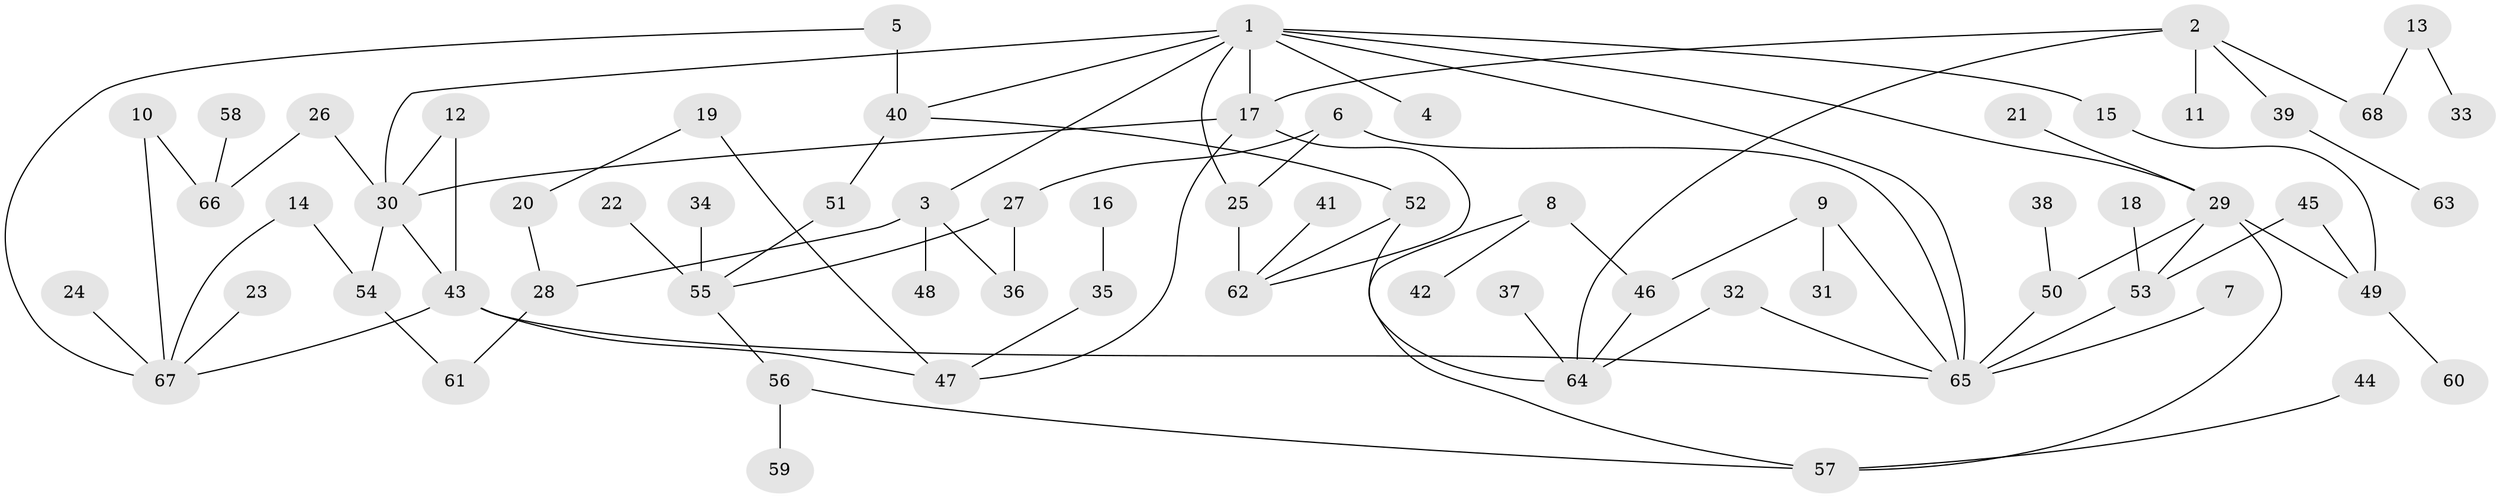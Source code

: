// original degree distribution, {4: 0.09558823529411764, 5: 0.04411764705882353, 7: 0.007352941176470588, 8: 0.007352941176470588, 3: 0.17647058823529413, 6: 0.014705882352941176, 1: 0.3014705882352941, 2: 0.35294117647058826}
// Generated by graph-tools (version 1.1) at 2025/49/03/09/25 03:49:20]
// undirected, 68 vertices, 90 edges
graph export_dot {
graph [start="1"]
  node [color=gray90,style=filled];
  1;
  2;
  3;
  4;
  5;
  6;
  7;
  8;
  9;
  10;
  11;
  12;
  13;
  14;
  15;
  16;
  17;
  18;
  19;
  20;
  21;
  22;
  23;
  24;
  25;
  26;
  27;
  28;
  29;
  30;
  31;
  32;
  33;
  34;
  35;
  36;
  37;
  38;
  39;
  40;
  41;
  42;
  43;
  44;
  45;
  46;
  47;
  48;
  49;
  50;
  51;
  52;
  53;
  54;
  55;
  56;
  57;
  58;
  59;
  60;
  61;
  62;
  63;
  64;
  65;
  66;
  67;
  68;
  1 -- 3 [weight=1.0];
  1 -- 4 [weight=1.0];
  1 -- 15 [weight=1.0];
  1 -- 17 [weight=1.0];
  1 -- 25 [weight=1.0];
  1 -- 29 [weight=1.0];
  1 -- 30 [weight=1.0];
  1 -- 40 [weight=1.0];
  1 -- 65 [weight=1.0];
  2 -- 11 [weight=1.0];
  2 -- 17 [weight=1.0];
  2 -- 39 [weight=1.0];
  2 -- 64 [weight=1.0];
  2 -- 68 [weight=1.0];
  3 -- 28 [weight=1.0];
  3 -- 36 [weight=1.0];
  3 -- 48 [weight=1.0];
  5 -- 40 [weight=2.0];
  5 -- 67 [weight=1.0];
  6 -- 25 [weight=1.0];
  6 -- 27 [weight=1.0];
  6 -- 65 [weight=1.0];
  7 -- 65 [weight=1.0];
  8 -- 42 [weight=1.0];
  8 -- 46 [weight=1.0];
  8 -- 57 [weight=1.0];
  9 -- 31 [weight=1.0];
  9 -- 46 [weight=1.0];
  9 -- 65 [weight=1.0];
  10 -- 66 [weight=1.0];
  10 -- 67 [weight=1.0];
  12 -- 30 [weight=1.0];
  12 -- 43 [weight=1.0];
  13 -- 33 [weight=1.0];
  13 -- 68 [weight=1.0];
  14 -- 54 [weight=1.0];
  14 -- 67 [weight=1.0];
  15 -- 49 [weight=1.0];
  16 -- 35 [weight=1.0];
  17 -- 30 [weight=1.0];
  17 -- 47 [weight=1.0];
  17 -- 62 [weight=1.0];
  18 -- 53 [weight=1.0];
  19 -- 20 [weight=1.0];
  19 -- 47 [weight=1.0];
  20 -- 28 [weight=1.0];
  21 -- 29 [weight=1.0];
  22 -- 55 [weight=1.0];
  23 -- 67 [weight=1.0];
  24 -- 67 [weight=1.0];
  25 -- 62 [weight=1.0];
  26 -- 30 [weight=1.0];
  26 -- 66 [weight=1.0];
  27 -- 36 [weight=1.0];
  27 -- 55 [weight=1.0];
  28 -- 61 [weight=1.0];
  29 -- 49 [weight=1.0];
  29 -- 50 [weight=1.0];
  29 -- 53 [weight=1.0];
  29 -- 57 [weight=1.0];
  30 -- 43 [weight=1.0];
  30 -- 54 [weight=1.0];
  32 -- 64 [weight=1.0];
  32 -- 65 [weight=1.0];
  34 -- 55 [weight=1.0];
  35 -- 47 [weight=1.0];
  37 -- 64 [weight=1.0];
  38 -- 50 [weight=1.0];
  39 -- 63 [weight=1.0];
  40 -- 51 [weight=1.0];
  40 -- 52 [weight=1.0];
  41 -- 62 [weight=1.0];
  43 -- 47 [weight=1.0];
  43 -- 65 [weight=1.0];
  43 -- 67 [weight=1.0];
  44 -- 57 [weight=1.0];
  45 -- 49 [weight=1.0];
  45 -- 53 [weight=1.0];
  46 -- 64 [weight=1.0];
  49 -- 60 [weight=1.0];
  50 -- 65 [weight=1.0];
  51 -- 55 [weight=1.0];
  52 -- 62 [weight=1.0];
  52 -- 64 [weight=1.0];
  53 -- 65 [weight=1.0];
  54 -- 61 [weight=1.0];
  55 -- 56 [weight=1.0];
  56 -- 57 [weight=1.0];
  56 -- 59 [weight=1.0];
  58 -- 66 [weight=1.0];
}
